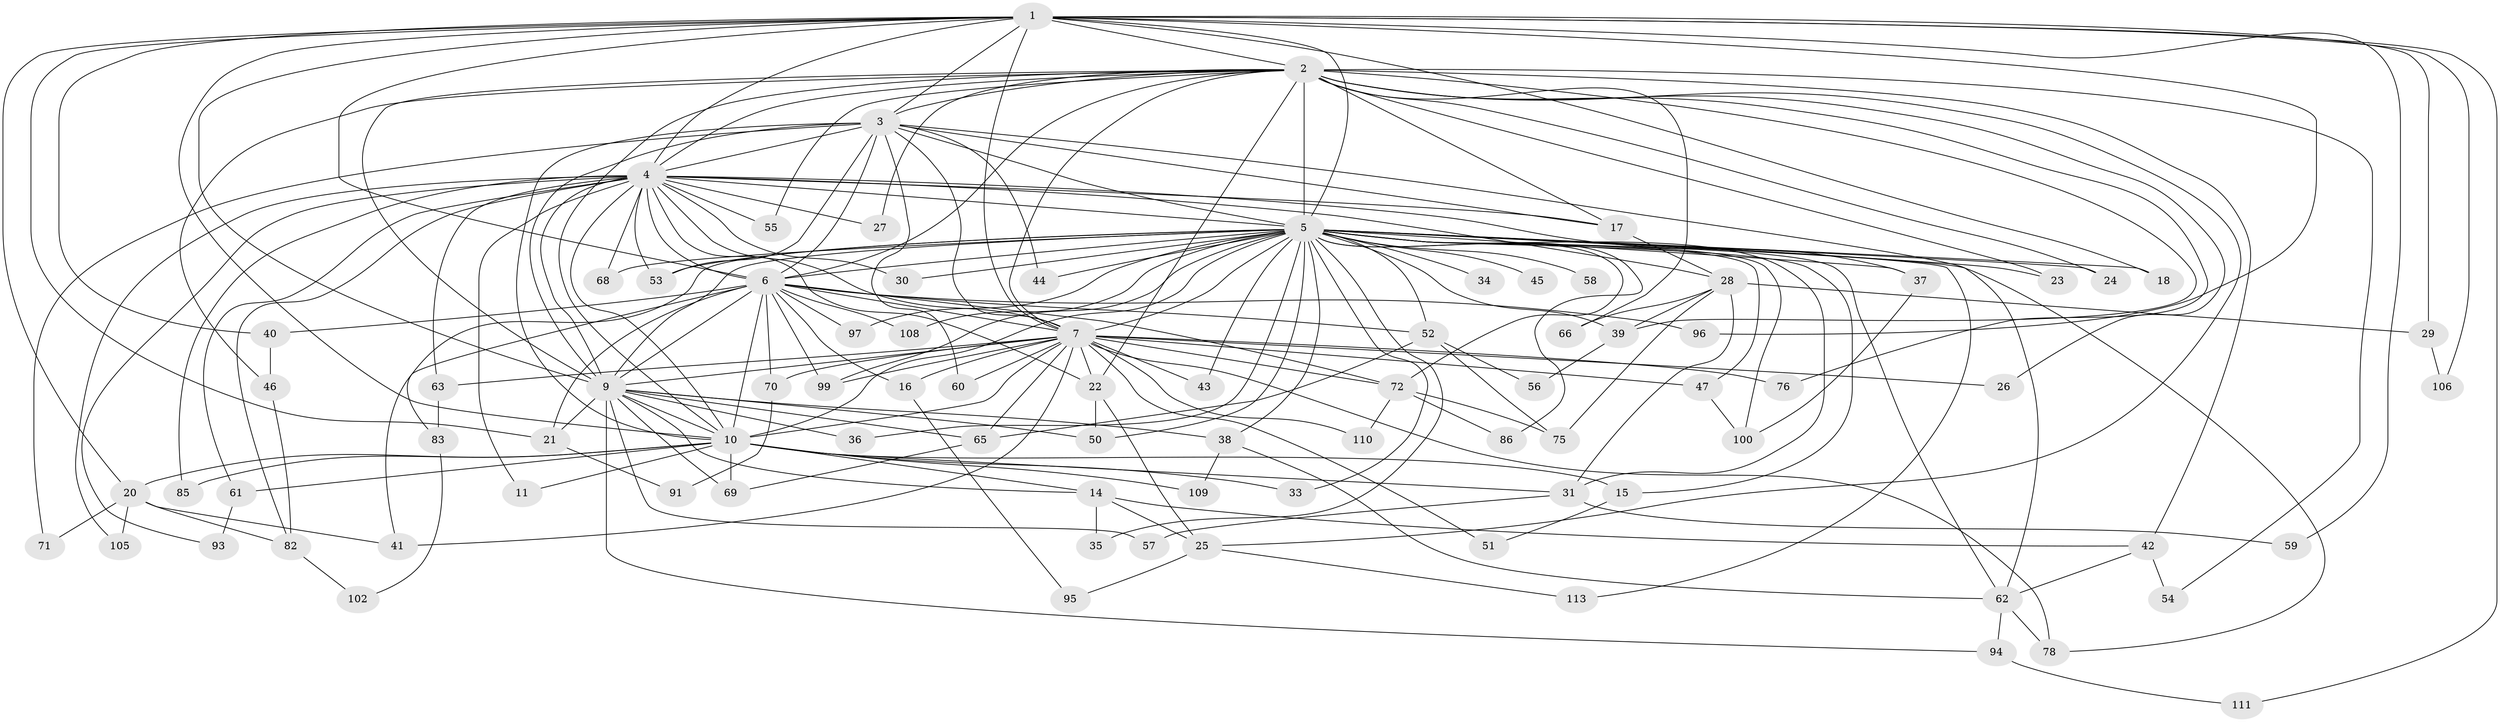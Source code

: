 // original degree distribution, {17: 0.017699115044247787, 24: 0.008849557522123894, 25: 0.008849557522123894, 20: 0.017699115044247787, 28: 0.008849557522123894, 35: 0.008849557522123894, 16: 0.008849557522123894, 19: 0.008849557522123894, 2: 0.5575221238938053, 4: 0.08849557522123894, 5: 0.05309734513274336, 3: 0.17699115044247787, 6: 0.02654867256637168, 7: 0.008849557522123894}
// Generated by graph-tools (version 1.1) at 2025/41/03/06/25 10:41:35]
// undirected, 86 vertices, 206 edges
graph export_dot {
graph [start="1"]
  node [color=gray90,style=filled];
  1 [super="+13"];
  2 [super="+12"];
  3 [super="+67"];
  4 [super="+77"];
  5 [super="+8"];
  6 [super="+79"];
  7 [super="+48"];
  9 [super="+19"];
  10 [super="+32"];
  11;
  14;
  15;
  16 [super="+49"];
  17;
  18;
  20 [super="+84"];
  21 [super="+80"];
  22 [super="+64"];
  23;
  24;
  25 [super="+87"];
  26;
  27;
  28;
  29;
  30;
  31 [super="+112"];
  33;
  34;
  35;
  36;
  37;
  38;
  39 [super="+98"];
  40;
  41 [super="+81"];
  42 [super="+74"];
  43;
  44;
  45;
  46;
  47;
  50 [super="+73"];
  51;
  52 [super="+101"];
  53 [super="+89"];
  54;
  55;
  56;
  57;
  58;
  59;
  60;
  61;
  62 [super="+92"];
  63;
  65;
  66;
  68;
  69 [super="+88"];
  70;
  71;
  72 [super="+90"];
  75;
  76;
  78 [super="+104"];
  82;
  83;
  85;
  86;
  91;
  93;
  94;
  95;
  96;
  97;
  99 [super="+103"];
  100 [super="+107"];
  102;
  105;
  106;
  108;
  109;
  110;
  111;
  113;
  1 -- 2;
  1 -- 3 [weight=2];
  1 -- 4;
  1 -- 5 [weight=2];
  1 -- 6;
  1 -- 7;
  1 -- 9;
  1 -- 10;
  1 -- 18;
  1 -- 20;
  1 -- 21;
  1 -- 40;
  1 -- 59;
  1 -- 96;
  1 -- 106;
  1 -- 29;
  1 -- 111;
  2 -- 3;
  2 -- 4;
  2 -- 5 [weight=3];
  2 -- 6;
  2 -- 7;
  2 -- 9;
  2 -- 10;
  2 -- 17;
  2 -- 23;
  2 -- 24;
  2 -- 25;
  2 -- 26;
  2 -- 27;
  2 -- 42;
  2 -- 46;
  2 -- 54;
  2 -- 55;
  2 -- 66;
  2 -- 76;
  2 -- 22;
  2 -- 39;
  3 -- 4;
  3 -- 5 [weight=2];
  3 -- 6;
  3 -- 7 [weight=2];
  3 -- 9;
  3 -- 10;
  3 -- 17;
  3 -- 44;
  3 -- 60;
  3 -- 62;
  3 -- 71;
  3 -- 53;
  4 -- 5 [weight=2];
  4 -- 6;
  4 -- 7;
  4 -- 9 [weight=2];
  4 -- 10 [weight=2];
  4 -- 11;
  4 -- 22;
  4 -- 27;
  4 -- 28;
  4 -- 30;
  4 -- 37;
  4 -- 53;
  4 -- 55;
  4 -- 61;
  4 -- 63;
  4 -- 68;
  4 -- 93;
  4 -- 105;
  4 -- 17;
  4 -- 82;
  4 -- 85;
  5 -- 6 [weight=2];
  5 -- 7 [weight=3];
  5 -- 9 [weight=2];
  5 -- 10 [weight=2];
  5 -- 38;
  5 -- 43;
  5 -- 52;
  5 -- 53;
  5 -- 58 [weight=2];
  5 -- 72;
  5 -- 100;
  5 -- 113;
  5 -- 15;
  5 -- 18;
  5 -- 23;
  5 -- 24;
  5 -- 30;
  5 -- 31;
  5 -- 33;
  5 -- 34;
  5 -- 35;
  5 -- 36;
  5 -- 37;
  5 -- 39;
  5 -- 44;
  5 -- 45;
  5 -- 47;
  5 -- 68;
  5 -- 78;
  5 -- 83;
  5 -- 86;
  5 -- 97;
  5 -- 99;
  5 -- 108;
  5 -- 50;
  5 -- 62;
  6 -- 7;
  6 -- 9;
  6 -- 10;
  6 -- 16;
  6 -- 21;
  6 -- 40;
  6 -- 41;
  6 -- 52;
  6 -- 70;
  6 -- 96;
  6 -- 97;
  6 -- 99;
  6 -- 108;
  6 -- 72;
  7 -- 9;
  7 -- 10;
  7 -- 16 [weight=2];
  7 -- 22;
  7 -- 26;
  7 -- 43;
  7 -- 47;
  7 -- 51;
  7 -- 60;
  7 -- 63;
  7 -- 65;
  7 -- 70;
  7 -- 72;
  7 -- 76;
  7 -- 78;
  7 -- 110;
  7 -- 99;
  7 -- 41;
  9 -- 10;
  9 -- 14;
  9 -- 36;
  9 -- 57;
  9 -- 65;
  9 -- 69;
  9 -- 21;
  9 -- 50;
  9 -- 38;
  9 -- 94;
  10 -- 11;
  10 -- 14;
  10 -- 15;
  10 -- 20;
  10 -- 33;
  10 -- 61;
  10 -- 85;
  10 -- 109;
  10 -- 31;
  10 -- 69;
  14 -- 25;
  14 -- 35;
  14 -- 42;
  15 -- 51;
  16 -- 95;
  17 -- 28;
  20 -- 41;
  20 -- 71;
  20 -- 105;
  20 -- 82;
  21 -- 91;
  22 -- 50;
  22 -- 25;
  25 -- 95;
  25 -- 113;
  28 -- 29;
  28 -- 31;
  28 -- 39;
  28 -- 66;
  28 -- 75;
  29 -- 106;
  31 -- 57;
  31 -- 59;
  37 -- 100;
  38 -- 62;
  38 -- 109;
  39 -- 56;
  40 -- 46;
  42 -- 54;
  42 -- 62;
  46 -- 82;
  47 -- 100;
  52 -- 56;
  52 -- 75;
  52 -- 65;
  61 -- 93;
  62 -- 94;
  62 -- 78;
  63 -- 83;
  65 -- 69;
  70 -- 91;
  72 -- 86;
  72 -- 110;
  72 -- 75;
  82 -- 102;
  83 -- 102;
  94 -- 111;
}
